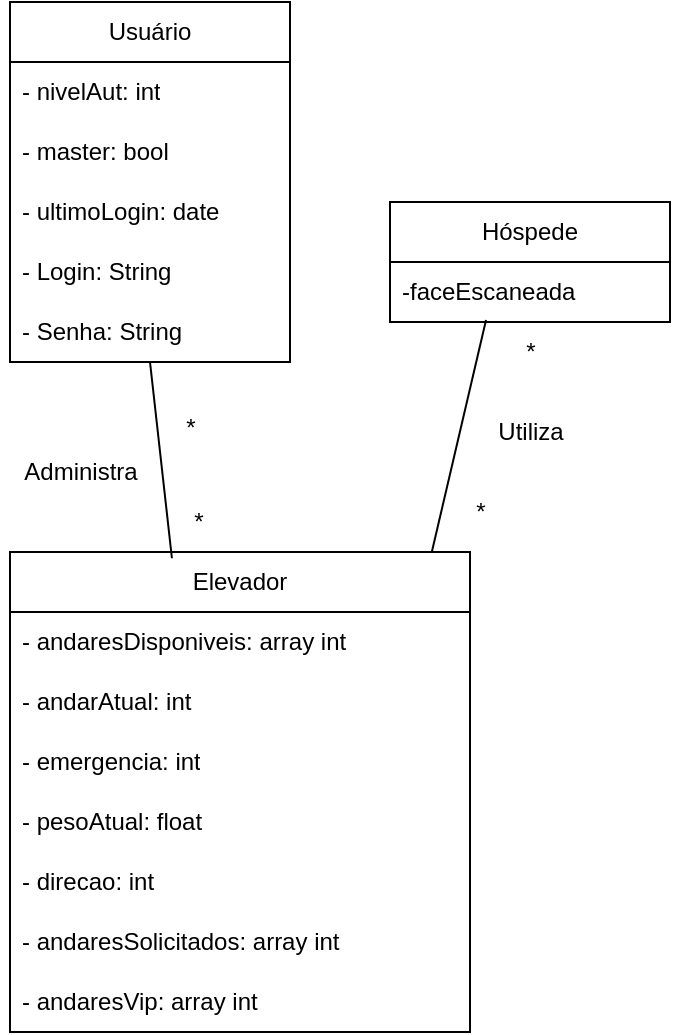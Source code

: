 <mxfile version="24.8.4">
  <diagram name="Página-1" id="dlf16AJ3_04QopbkbLOi">
    <mxGraphModel dx="1434" dy="772" grid="1" gridSize="10" guides="1" tooltips="1" connect="1" arrows="1" fold="1" page="1" pageScale="1" pageWidth="827" pageHeight="1169" math="0" shadow="0">
      <root>
        <mxCell id="0" />
        <mxCell id="1" parent="0" />
        <mxCell id="9X3akCaUfFm_Gkvic_y4-1" value="Usuário" style="swimlane;fontStyle=0;childLayout=stackLayout;horizontal=1;startSize=30;horizontalStack=0;resizeParent=1;resizeParentMax=0;resizeLast=0;collapsible=1;marginBottom=0;whiteSpace=wrap;html=1;" parent="1" vertex="1">
          <mxGeometry x="320" y="70" width="140" height="180" as="geometry" />
        </mxCell>
        <mxCell id="9X3akCaUfFm_Gkvic_y4-2" value="- nivelAut: int" style="text;strokeColor=none;fillColor=none;align=left;verticalAlign=middle;spacingLeft=4;spacingRight=4;overflow=hidden;points=[[0,0.5],[1,0.5]];portConstraint=eastwest;rotatable=0;whiteSpace=wrap;html=1;" parent="9X3akCaUfFm_Gkvic_y4-1" vertex="1">
          <mxGeometry y="30" width="140" height="30" as="geometry" />
        </mxCell>
        <mxCell id="9X3akCaUfFm_Gkvic_y4-3" value="- master: bool" style="text;strokeColor=none;fillColor=none;align=left;verticalAlign=middle;spacingLeft=4;spacingRight=4;overflow=hidden;points=[[0,0.5],[1,0.5]];portConstraint=eastwest;rotatable=0;whiteSpace=wrap;html=1;" parent="9X3akCaUfFm_Gkvic_y4-1" vertex="1">
          <mxGeometry y="60" width="140" height="30" as="geometry" />
        </mxCell>
        <mxCell id="9X3akCaUfFm_Gkvic_y4-4" value="- ultimoLogin: date" style="text;strokeColor=none;fillColor=none;align=left;verticalAlign=middle;spacingLeft=4;spacingRight=4;overflow=hidden;points=[[0,0.5],[1,0.5]];portConstraint=eastwest;rotatable=0;whiteSpace=wrap;html=1;" parent="9X3akCaUfFm_Gkvic_y4-1" vertex="1">
          <mxGeometry y="90" width="140" height="30" as="geometry" />
        </mxCell>
        <mxCell id="ofm-WylTAtNf_pgxrTxy-3" value="- Login: String" style="text;strokeColor=none;fillColor=none;align=left;verticalAlign=middle;spacingLeft=4;spacingRight=4;overflow=hidden;points=[[0,0.5],[1,0.5]];portConstraint=eastwest;rotatable=0;whiteSpace=wrap;html=1;" vertex="1" parent="9X3akCaUfFm_Gkvic_y4-1">
          <mxGeometry y="120" width="140" height="30" as="geometry" />
        </mxCell>
        <mxCell id="ofm-WylTAtNf_pgxrTxy-2" value="- Senha: String" style="text;strokeColor=none;fillColor=none;align=left;verticalAlign=middle;spacingLeft=4;spacingRight=4;overflow=hidden;points=[[0,0.5],[1,0.5]];portConstraint=eastwest;rotatable=0;whiteSpace=wrap;html=1;" vertex="1" parent="9X3akCaUfFm_Gkvic_y4-1">
          <mxGeometry y="150" width="140" height="30" as="geometry" />
        </mxCell>
        <mxCell id="9X3akCaUfFm_Gkvic_y4-13" value="Elevador" style="swimlane;fontStyle=0;childLayout=stackLayout;horizontal=1;startSize=30;horizontalStack=0;resizeParent=1;resizeParentMax=0;resizeLast=0;collapsible=1;marginBottom=0;whiteSpace=wrap;html=1;" parent="1" vertex="1">
          <mxGeometry x="320" y="345" width="230" height="240" as="geometry" />
        </mxCell>
        <mxCell id="9X3akCaUfFm_Gkvic_y4-14" value="- andaresDisponiveis: array int" style="text;strokeColor=none;fillColor=none;align=left;verticalAlign=middle;spacingLeft=4;spacingRight=4;overflow=hidden;points=[[0,0.5],[1,0.5]];portConstraint=eastwest;rotatable=0;whiteSpace=wrap;html=1;" parent="9X3akCaUfFm_Gkvic_y4-13" vertex="1">
          <mxGeometry y="30" width="230" height="30" as="geometry" />
        </mxCell>
        <mxCell id="9X3akCaUfFm_Gkvic_y4-15" value="- andarAtual: int" style="text;strokeColor=none;fillColor=none;align=left;verticalAlign=middle;spacingLeft=4;spacingRight=4;overflow=hidden;points=[[0,0.5],[1,0.5]];portConstraint=eastwest;rotatable=0;whiteSpace=wrap;html=1;" parent="9X3akCaUfFm_Gkvic_y4-13" vertex="1">
          <mxGeometry y="60" width="230" height="30" as="geometry" />
        </mxCell>
        <mxCell id="9X3akCaUfFm_Gkvic_y4-16" value="- emergencia: int" style="text;strokeColor=none;fillColor=none;align=left;verticalAlign=middle;spacingLeft=4;spacingRight=4;overflow=hidden;points=[[0,0.5],[1,0.5]];portConstraint=eastwest;rotatable=0;whiteSpace=wrap;html=1;" parent="9X3akCaUfFm_Gkvic_y4-13" vertex="1">
          <mxGeometry y="90" width="230" height="30" as="geometry" />
        </mxCell>
        <mxCell id="9X3akCaUfFm_Gkvic_y4-17" value="- pesoAtual: float" style="text;strokeColor=none;fillColor=none;align=left;verticalAlign=middle;spacingLeft=4;spacingRight=4;overflow=hidden;points=[[0,0.5],[1,0.5]];portConstraint=eastwest;rotatable=0;whiteSpace=wrap;html=1;" parent="9X3akCaUfFm_Gkvic_y4-13" vertex="1">
          <mxGeometry y="120" width="230" height="30" as="geometry" />
        </mxCell>
        <mxCell id="9X3akCaUfFm_Gkvic_y4-18" value="- direcao: int" style="text;strokeColor=none;fillColor=none;align=left;verticalAlign=middle;spacingLeft=4;spacingRight=4;overflow=hidden;points=[[0,0.5],[1,0.5]];portConstraint=eastwest;rotatable=0;whiteSpace=wrap;html=1;" parent="9X3akCaUfFm_Gkvic_y4-13" vertex="1">
          <mxGeometry y="150" width="230" height="30" as="geometry" />
        </mxCell>
        <mxCell id="9X3akCaUfFm_Gkvic_y4-19" value="- andaresSolicitados: array int" style="text;strokeColor=none;fillColor=none;align=left;verticalAlign=middle;spacingLeft=4;spacingRight=4;overflow=hidden;points=[[0,0.5],[1,0.5]];portConstraint=eastwest;rotatable=0;whiteSpace=wrap;html=1;" parent="9X3akCaUfFm_Gkvic_y4-13" vertex="1">
          <mxGeometry y="180" width="230" height="30" as="geometry" />
        </mxCell>
        <mxCell id="9X3akCaUfFm_Gkvic_y4-20" value="- andaresVip: array int" style="text;strokeColor=none;fillColor=none;align=left;verticalAlign=middle;spacingLeft=4;spacingRight=4;overflow=hidden;points=[[0,0.5],[1,0.5]];portConstraint=eastwest;rotatable=0;whiteSpace=wrap;html=1;" parent="9X3akCaUfFm_Gkvic_y4-13" vertex="1">
          <mxGeometry y="210" width="230" height="30" as="geometry" />
        </mxCell>
        <mxCell id="9X3akCaUfFm_Gkvic_y4-21" value="Hóspede" style="swimlane;fontStyle=0;childLayout=stackLayout;horizontal=1;startSize=30;horizontalStack=0;resizeParent=1;resizeParentMax=0;resizeLast=0;collapsible=1;marginBottom=0;whiteSpace=wrap;html=1;" parent="1" vertex="1">
          <mxGeometry x="510" y="170" width="140" height="60" as="geometry" />
        </mxCell>
        <mxCell id="9X3akCaUfFm_Gkvic_y4-22" value="-faceEscaneada" style="text;strokeColor=none;fillColor=none;align=left;verticalAlign=middle;spacingLeft=4;spacingRight=4;overflow=hidden;points=[[0,0.5],[1,0.5]];portConstraint=eastwest;rotatable=0;whiteSpace=wrap;html=1;" parent="9X3akCaUfFm_Gkvic_y4-21" vertex="1">
          <mxGeometry y="30" width="140" height="30" as="geometry" />
        </mxCell>
        <mxCell id="9X3akCaUfFm_Gkvic_y4-25" value="" style="endArrow=none;html=1;rounded=0;exitX=0.5;exitY=1;exitDx=0;exitDy=0;exitPerimeter=0;entryX=0.352;entryY=0.013;entryDx=0;entryDy=0;entryPerimeter=0;" parent="1" source="ofm-WylTAtNf_pgxrTxy-2" target="9X3akCaUfFm_Gkvic_y4-13" edge="1">
          <mxGeometry width="50" height="50" relative="1" as="geometry">
            <mxPoint x="210" y="340" as="sourcePoint" />
            <mxPoint x="260" y="290" as="targetPoint" />
          </mxGeometry>
        </mxCell>
        <mxCell id="9X3akCaUfFm_Gkvic_y4-26" value="" style="endArrow=none;html=1;rounded=0;entryX=0.343;entryY=0.967;entryDx=0;entryDy=0;entryPerimeter=0;exitX=0.917;exitY=0;exitDx=0;exitDy=0;exitPerimeter=0;" parent="1" source="9X3akCaUfFm_Gkvic_y4-13" target="9X3akCaUfFm_Gkvic_y4-22" edge="1">
          <mxGeometry width="50" height="50" relative="1" as="geometry">
            <mxPoint x="620" y="360" as="sourcePoint" />
            <mxPoint x="670" y="310" as="targetPoint" />
          </mxGeometry>
        </mxCell>
        <mxCell id="9X3akCaUfFm_Gkvic_y4-27" value="*" style="text;html=1;align=center;verticalAlign=middle;resizable=0;points=[];autosize=1;strokeColor=none;fillColor=none;" parent="1" vertex="1">
          <mxGeometry x="395" y="268" width="30" height="30" as="geometry" />
        </mxCell>
        <mxCell id="9X3akCaUfFm_Gkvic_y4-28" value="*" style="text;html=1;align=center;verticalAlign=middle;resizable=0;points=[];autosize=1;strokeColor=none;fillColor=none;" parent="1" vertex="1">
          <mxGeometry x="399" y="315" width="30" height="30" as="geometry" />
        </mxCell>
        <mxCell id="9X3akCaUfFm_Gkvic_y4-29" value="*" style="text;html=1;align=center;verticalAlign=middle;resizable=0;points=[];autosize=1;strokeColor=none;fillColor=none;" parent="1" vertex="1">
          <mxGeometry x="565" y="230" width="30" height="30" as="geometry" />
        </mxCell>
        <mxCell id="9X3akCaUfFm_Gkvic_y4-30" value="*" style="text;html=1;align=center;verticalAlign=middle;resizable=0;points=[];autosize=1;strokeColor=none;fillColor=none;" parent="1" vertex="1">
          <mxGeometry x="540" y="310" width="30" height="30" as="geometry" />
        </mxCell>
        <mxCell id="9X3akCaUfFm_Gkvic_y4-31" value="Administra" style="text;html=1;align=center;verticalAlign=middle;resizable=0;points=[];autosize=1;strokeColor=none;fillColor=none;" parent="1" vertex="1">
          <mxGeometry x="315" y="290" width="80" height="30" as="geometry" />
        </mxCell>
        <mxCell id="9X3akCaUfFm_Gkvic_y4-32" value="Utiliza" style="text;html=1;align=center;verticalAlign=middle;resizable=0;points=[];autosize=1;strokeColor=none;fillColor=none;" parent="1" vertex="1">
          <mxGeometry x="550" y="270" width="60" height="30" as="geometry" />
        </mxCell>
      </root>
    </mxGraphModel>
  </diagram>
</mxfile>
